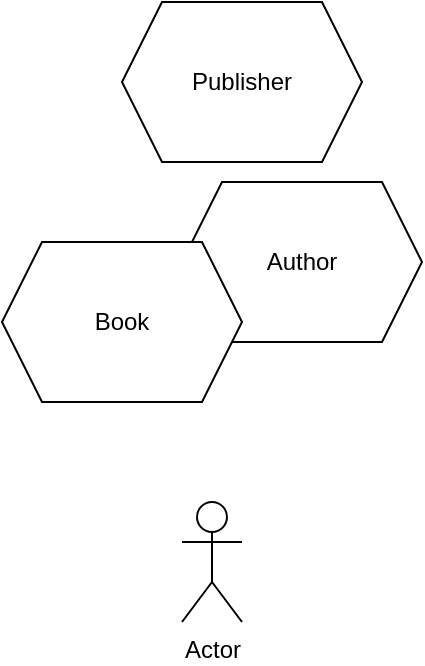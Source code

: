 <mxfile>
    <diagram id="mBV9ux-L1Vn1Qn2t2vCz" name="Page-1">
        <mxGraphModel dx="685" dy="556" grid="1" gridSize="10" guides="1" tooltips="1" connect="1" arrows="1" fold="1" page="1" pageScale="1" pageWidth="850" pageHeight="1100" math="0" shadow="0">
            <root>
                <mxCell id="0"/>
                <mxCell id="1" parent="0"/>
                <mxCell id="2" value="Actor" style="shape=umlActor;verticalLabelPosition=bottom;verticalAlign=top;html=1;outlineConnect=0;" parent="1" vertex="1">
                    <mxGeometry x="90" y="260" width="30" height="60" as="geometry"/>
                </mxCell>
                <mxCell id="3" value="Author" style="shape=hexagon;perimeter=hexagonPerimeter2;whiteSpace=wrap;html=1;fixedSize=1;" parent="1" vertex="1">
                    <mxGeometry x="90" y="100" width="120" height="80" as="geometry"/>
                </mxCell>
                <mxCell id="4" value="Publisher" style="shape=hexagon;perimeter=hexagonPerimeter2;whiteSpace=wrap;html=1;fixedSize=1;" parent="1" vertex="1">
                    <mxGeometry x="60" y="10" width="120" height="80" as="geometry"/>
                </mxCell>
                <mxCell id="5" value="Book" style="shape=hexagon;perimeter=hexagonPerimeter2;whiteSpace=wrap;html=1;fixedSize=1;" parent="1" vertex="1">
                    <mxGeometry y="130" width="120" height="80" as="geometry"/>
                </mxCell>
            </root>
        </mxGraphModel>
    </diagram>
    <diagram id="CXzODHQmkcoQzQOlELOR" name="relationDiagram">
        <mxGraphModel dx="685" dy="556" grid="1" gridSize="10" guides="1" tooltips="1" connect="1" arrows="1" fold="1" page="1" pageScale="1" pageWidth="850" pageHeight="1100" math="0" shadow="0">
            <root>
                <mxCell id="0"/>
                <mxCell id="1" parent="0"/>
                <mxCell id="c_90goun0JPjvRxwTu73-3" value="Book" style="rounded=1;whiteSpace=wrap;html=1;" parent="1" vertex="1">
                    <mxGeometry x="20" y="130" width="60" height="60" as="geometry"/>
                </mxCell>
                <mxCell id="c_90goun0JPjvRxwTu73-4" value="Author" style="rounded=1;whiteSpace=wrap;html=1;" parent="1" vertex="1">
                    <mxGeometry x="160" y="370" width="120" height="60" as="geometry"/>
                </mxCell>
                <mxCell id="c_90goun0JPjvRxwTu73-5" value="Publisher" style="rounded=1;whiteSpace=wrap;html=1;" parent="1" vertex="1">
                    <mxGeometry x="240" width="120" height="20" as="geometry"/>
                </mxCell>
                <mxCell id="c_90goun0JPjvRxwTu73-6" value="book_id" style="ellipse;whiteSpace=wrap;html=1;" parent="1" vertex="1">
                    <mxGeometry x="100" y="200" width="120" height="40" as="geometry"/>
                </mxCell>
                <mxCell id="c_90goun0JPjvRxwTu73-7" value="publisher_id" style="ellipse;whiteSpace=wrap;html=1;" parent="1" vertex="1">
                    <mxGeometry x="330" y="40" width="120" height="40" as="geometry"/>
                </mxCell>
                <mxCell id="c_90goun0JPjvRxwTu73-8" value="email_adress" style="ellipse;whiteSpace=wrap;html=1;" parent="1" vertex="1">
                    <mxGeometry x="160" y="510" width="120" height="40" as="geometry"/>
                </mxCell>
                <mxCell id="c_90goun0JPjvRxwTu73-9" value="" style="endArrow=none;html=1;entryX=0.5;entryY=0;entryDx=0;entryDy=0;exitX=0.5;exitY=1;exitDx=0;exitDy=0;" parent="1" source="c_90goun0JPjvRxwTu73-5" target="c_90goun0JPjvRxwTu73-7" edge="1">
                    <mxGeometry width="50" height="50" relative="1" as="geometry">
                        <mxPoint x="90" y="310" as="sourcePoint"/>
                        <mxPoint x="140" y="260" as="targetPoint"/>
                    </mxGeometry>
                </mxCell>
                <mxCell id="c_90goun0JPjvRxwTu73-10" value="" style="endArrow=none;html=1;exitX=0.5;exitY=0;exitDx=0;exitDy=0;entryX=0.5;entryY=1;entryDx=0;entryDy=0;" parent="1" source="c_90goun0JPjvRxwTu73-8" target="c_90goun0JPjvRxwTu73-4" edge="1">
                    <mxGeometry width="50" height="50" relative="1" as="geometry">
                        <mxPoint x="90" y="310" as="sourcePoint"/>
                        <mxPoint x="140" y="260" as="targetPoint"/>
                    </mxGeometry>
                </mxCell>
                <mxCell id="c_90goun0JPjvRxwTu73-11" value="" style="endArrow=none;html=1;entryX=0.5;entryY=0;entryDx=0;entryDy=0;" parent="1" target="c_90goun0JPjvRxwTu73-6" edge="1">
                    <mxGeometry width="50" height="50" relative="1" as="geometry">
                        <mxPoint x="80" y="160" as="sourcePoint"/>
                        <mxPoint x="140" y="260" as="targetPoint"/>
                    </mxGeometry>
                </mxCell>
                <mxCell id="c_90goun0JPjvRxwTu73-12" value="title" style="ellipse;whiteSpace=wrap;html=1;" parent="1" vertex="1">
                    <mxGeometry x="201" y="110" width="120" height="40" as="geometry"/>
                </mxCell>
                <mxCell id="c_90goun0JPjvRxwTu73-13" value="price" style="ellipse;whiteSpace=wrap;html=1;" parent="1" vertex="1">
                    <mxGeometry x="251" y="160" width="120" height="40" as="geometry"/>
                </mxCell>
                <mxCell id="c_90goun0JPjvRxwTu73-14" value="description" style="ellipse;whiteSpace=wrap;html=1;" parent="1" vertex="1">
                    <mxGeometry x="241" y="220" width="120" height="40" as="geometry"/>
                </mxCell>
                <mxCell id="c_90goun0JPjvRxwTu73-15" value="" style="endArrow=none;html=1;entryX=0;entryY=1;entryDx=0;entryDy=0;exitX=1;exitY=0.5;exitDx=0;exitDy=0;" parent="1" source="c_90goun0JPjvRxwTu73-3" target="c_90goun0JPjvRxwTu73-12" edge="1">
                    <mxGeometry width="50" height="50" relative="1" as="geometry">
                        <mxPoint x="210" y="310" as="sourcePoint"/>
                        <mxPoint x="260" y="260" as="targetPoint"/>
                    </mxGeometry>
                </mxCell>
                <mxCell id="c_90goun0JPjvRxwTu73-16" value="" style="endArrow=none;html=1;entryX=0.5;entryY=0;entryDx=0;entryDy=0;exitX=1;exitY=0.5;exitDx=0;exitDy=0;" parent="1" source="c_90goun0JPjvRxwTu73-3" target="c_90goun0JPjvRxwTu73-14" edge="1">
                    <mxGeometry width="50" height="50" relative="1" as="geometry">
                        <mxPoint x="210" y="310" as="sourcePoint"/>
                        <mxPoint x="260" y="260" as="targetPoint"/>
                    </mxGeometry>
                </mxCell>
                <mxCell id="c_90goun0JPjvRxwTu73-17" value="" style="endArrow=none;html=1;entryX=0;entryY=0.5;entryDx=0;entryDy=0;exitX=1;exitY=0.5;exitDx=0;exitDy=0;" parent="1" source="c_90goun0JPjvRxwTu73-3" target="c_90goun0JPjvRxwTu73-13" edge="1">
                    <mxGeometry width="50" height="50" relative="1" as="geometry">
                        <mxPoint x="210" y="310" as="sourcePoint"/>
                        <mxPoint x="260" y="260" as="targetPoint"/>
                    </mxGeometry>
                </mxCell>
                <mxCell id="c_90goun0JPjvRxwTu73-20" value="author_id" style="ellipse;whiteSpace=wrap;html=1;" parent="1" vertex="1">
                    <mxGeometry x="305" y="500" width="120" height="40" as="geometry"/>
                </mxCell>
                <mxCell id="c_90goun0JPjvRxwTu73-21" value="last_name" style="ellipse;whiteSpace=wrap;html=1;" parent="1" vertex="1">
                    <mxGeometry x="10" y="510" width="120" height="40" as="geometry"/>
                </mxCell>
                <mxCell id="c_90goun0JPjvRxwTu73-22" value="first_name" style="ellipse;whiteSpace=wrap;html=1;" parent="1" vertex="1">
                    <mxGeometry y="440" width="120" height="40" as="geometry"/>
                </mxCell>
                <mxCell id="c_90goun0JPjvRxwTu73-23" value="" style="endArrow=none;html=1;exitX=1;exitY=0.5;exitDx=0;exitDy=0;entryX=0.5;entryY=1;entryDx=0;entryDy=0;" parent="1" source="c_90goun0JPjvRxwTu73-22" target="c_90goun0JPjvRxwTu73-4" edge="1">
                    <mxGeometry width="50" height="50" relative="1" as="geometry">
                        <mxPoint x="210" y="320" as="sourcePoint"/>
                        <mxPoint x="260" y="270" as="targetPoint"/>
                    </mxGeometry>
                </mxCell>
                <mxCell id="c_90goun0JPjvRxwTu73-24" value="" style="endArrow=none;html=1;exitX=0.5;exitY=0;exitDx=0;exitDy=0;" parent="1" source="c_90goun0JPjvRxwTu73-21" edge="1">
                    <mxGeometry width="50" height="50" relative="1" as="geometry">
                        <mxPoint x="210" y="320" as="sourcePoint"/>
                        <mxPoint x="220" y="430" as="targetPoint"/>
                    </mxGeometry>
                </mxCell>
                <mxCell id="c_90goun0JPjvRxwTu73-25" value="" style="endArrow=none;html=1;entryX=0.5;entryY=0;entryDx=0;entryDy=0;" parent="1" target="c_90goun0JPjvRxwTu73-20" edge="1">
                    <mxGeometry width="50" height="50" relative="1" as="geometry">
                        <mxPoint x="220" y="430" as="sourcePoint"/>
                        <mxPoint x="260" y="270" as="targetPoint"/>
                    </mxGeometry>
                </mxCell>
                <mxCell id="c_90goun0JPjvRxwTu73-26" value="" style="rhombus;whiteSpace=wrap;html=1;" parent="1" vertex="1">
                    <mxGeometry x="10" y="250" width="80" height="80" as="geometry"/>
                </mxCell>
                <mxCell id="c_90goun0JPjvRxwTu73-28" value="" style="endArrow=none;html=1;entryX=0.5;entryY=1;entryDx=0;entryDy=0;" parent="1" source="c_90goun0JPjvRxwTu73-26" target="c_90goun0JPjvRxwTu73-3" edge="1">
                    <mxGeometry width="50" height="50" relative="1" as="geometry">
                        <mxPoint x="210" y="320" as="sourcePoint"/>
                        <mxPoint x="260" y="270" as="targetPoint"/>
                    </mxGeometry>
                </mxCell>
                <mxCell id="c_90goun0JPjvRxwTu73-29" value="" style="endArrow=none;html=1;exitX=0.5;exitY=0;exitDx=0;exitDy=0;entryX=0.5;entryY=1;entryDx=0;entryDy=0;" parent="1" source="c_90goun0JPjvRxwTu73-4" target="c_90goun0JPjvRxwTu73-26" edge="1">
                    <mxGeometry width="50" height="50" relative="1" as="geometry">
                        <mxPoint x="210" y="320" as="sourcePoint"/>
                        <mxPoint x="260" y="270" as="targetPoint"/>
                    </mxGeometry>
                </mxCell>
                <mxCell id="c_90goun0JPjvRxwTu73-37" value="" style="edgeStyle=none;html=1;" parent="1" source="c_90goun0JPjvRxwTu73-30" target="c_90goun0JPjvRxwTu73-35" edge="1">
                    <mxGeometry relative="1" as="geometry"/>
                </mxCell>
                <mxCell id="c_90goun0JPjvRxwTu73-30" value="Book.Details" style="rounded=1;whiteSpace=wrap;html=1;" parent="1" vertex="1">
                    <mxGeometry x="231" y="290" width="120" height="20" as="geometry"/>
                </mxCell>
                <mxCell id="c_90goun0JPjvRxwTu73-31" value="id" style="ellipse;whiteSpace=wrap;html=1;" parent="1" vertex="1">
                    <mxGeometry x="160" y="320" width="120" height="20" as="geometry"/>
                </mxCell>
                <mxCell id="c_90goun0JPjvRxwTu73-32" value="publication_year" style="ellipse;whiteSpace=wrap;html=1;" parent="1" vertex="1">
                    <mxGeometry x="340" y="320" width="120" height="20" as="geometry"/>
                </mxCell>
                <mxCell id="c_90goun0JPjvRxwTu73-33" value="rating" style="ellipse;whiteSpace=wrap;html=1;" parent="1" vertex="1">
                    <mxGeometry x="251" y="340" width="120" height="20" as="geometry"/>
                </mxCell>
                <mxCell id="c_90goun0JPjvRxwTu73-34" value="language" style="ellipse;whiteSpace=wrap;html=1;" parent="1" vertex="1">
                    <mxGeometry x="360" y="270" width="120" height="20" as="geometry"/>
                </mxCell>
                <mxCell id="c_90goun0JPjvRxwTu73-35" value="" style="rhombus;whiteSpace=wrap;html=1;" parent="1" vertex="1">
                    <mxGeometry x="120" y="260" width="80" height="50" as="geometry"/>
                </mxCell>
                <mxCell id="c_90goun0JPjvRxwTu73-36" value="" style="curved=1;endArrow=classic;html=1;exitX=0;exitY=0.5;exitDx=0;exitDy=0;entryX=0.5;entryY=1;entryDx=0;entryDy=0;" parent="1" source="c_90goun0JPjvRxwTu73-35" target="c_90goun0JPjvRxwTu73-3" edge="1">
                    <mxGeometry width="50" height="50" relative="1" as="geometry">
                        <mxPoint x="210" y="320" as="sourcePoint"/>
                        <mxPoint x="260" y="270" as="targetPoint"/>
                        <Array as="points">
                            <mxPoint x="120" y="260"/>
                            <mxPoint x="80" y="250"/>
                            <mxPoint x="100" y="230"/>
                        </Array>
                    </mxGeometry>
                </mxCell>
                <mxCell id="c_90goun0JPjvRxwTu73-38" value="" style="endArrow=none;html=1;entryX=0.5;entryY=1;entryDx=0;entryDy=0;" parent="1" target="c_90goun0JPjvRxwTu73-30" edge="1">
                    <mxGeometry width="50" height="50" relative="1" as="geometry">
                        <mxPoint x="230" y="320" as="sourcePoint"/>
                        <mxPoint x="260" y="270" as="targetPoint"/>
                    </mxGeometry>
                </mxCell>
                <mxCell id="c_90goun0JPjvRxwTu73-39" value="" style="endArrow=none;html=1;entryX=0.5;entryY=1;entryDx=0;entryDy=0;" parent="1" source="c_90goun0JPjvRxwTu73-33" target="c_90goun0JPjvRxwTu73-30" edge="1">
                    <mxGeometry width="50" height="50" relative="1" as="geometry">
                        <mxPoint x="210" y="320" as="sourcePoint"/>
                        <mxPoint x="260" y="270" as="targetPoint"/>
                    </mxGeometry>
                </mxCell>
                <mxCell id="c_90goun0JPjvRxwTu73-40" value="" style="endArrow=none;html=1;entryX=0.5;entryY=1;entryDx=0;entryDy=0;exitX=0.5;exitY=0;exitDx=0;exitDy=0;" parent="1" source="c_90goun0JPjvRxwTu73-32" target="c_90goun0JPjvRxwTu73-30" edge="1">
                    <mxGeometry width="50" height="50" relative="1" as="geometry">
                        <mxPoint x="210" y="320" as="sourcePoint"/>
                        <mxPoint x="260" y="270" as="targetPoint"/>
                    </mxGeometry>
                </mxCell>
                <mxCell id="c_90goun0JPjvRxwTu73-41" value="" style="endArrow=none;html=1;entryX=0.5;entryY=1;entryDx=0;entryDy=0;" parent="1" target="c_90goun0JPjvRxwTu73-34" edge="1">
                    <mxGeometry width="50" height="50" relative="1" as="geometry">
                        <mxPoint x="350" y="300" as="sourcePoint"/>
                        <mxPoint x="260" y="270" as="targetPoint"/>
                    </mxGeometry>
                </mxCell>
                <mxCell id="c_90goun0JPjvRxwTu73-42" value="publisher_name" style="ellipse;whiteSpace=wrap;html=1;" parent="1" vertex="1">
                    <mxGeometry x="190" y="40" width="120" height="40" as="geometry"/>
                </mxCell>
                <mxCell id="c_90goun0JPjvRxwTu73-43" value="publisher_name" style="ellipse;whiteSpace=wrap;html=1;" parent="1" vertex="1">
                    <mxGeometry x="40" y="40" width="120" height="40" as="geometry"/>
                </mxCell>
            </root>
        </mxGraphModel>
    </diagram>
</mxfile>